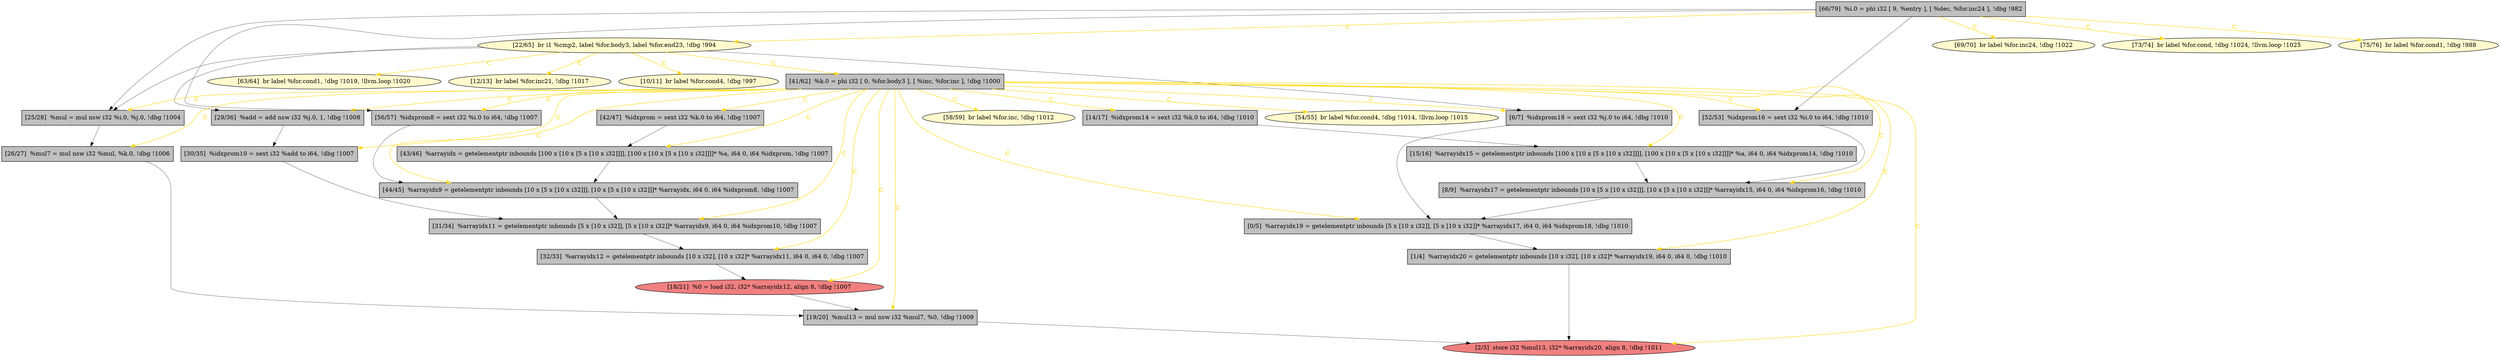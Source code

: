 
digraph G {


node458 [fillcolor=grey,label="[42/47]  %idxprom = sext i32 %k.0 to i64, !dbg !1007",shape=rectangle,style=filled ]
node457 [fillcolor=grey,label="[25/28]  %mul = mul nsw i32 %i.0, %j.0, !dbg !1004",shape=rectangle,style=filled ]
node456 [fillcolor=lemonchiffon,label="[63/64]  br label %for.cond1, !dbg !1019, !llvm.loop !1020",shape=ellipse,style=filled ]
node455 [fillcolor=lemonchiffon,label="[69/70]  br label %for.inc24, !dbg !1022",shape=ellipse,style=filled ]
node454 [fillcolor=grey,label="[19/20]  %mul13 = mul nsw i32 %mul7, %0, !dbg !1009",shape=rectangle,style=filled ]
node453 [fillcolor=grey,label="[14/17]  %idxprom14 = sext i32 %k.0 to i64, !dbg !1010",shape=rectangle,style=filled ]
node451 [fillcolor=lightcoral,label="[2/3]  store i32 %mul13, i32* %arrayidx20, align 8, !dbg !1011",shape=ellipse,style=filled ]
node450 [fillcolor=grey,label="[0/5]  %arrayidx19 = getelementptr inbounds [5 x [10 x i32]], [5 x [10 x i32]]* %arrayidx17, i64 0, i64 %idxprom18, !dbg !1010",shape=rectangle,style=filled ]
node448 [fillcolor=lemonchiffon,label="[22/65]  br i1 %cmp2, label %for.body3, label %for.end23, !dbg !994",shape=ellipse,style=filled ]
node449 [fillcolor=grey,label="[1/4]  %arrayidx20 = getelementptr inbounds [10 x i32], [10 x i32]* %arrayidx19, i64 0, i64 0, !dbg !1010",shape=rectangle,style=filled ]
node446 [fillcolor=grey,label="[15/16]  %arrayidx15 = getelementptr inbounds [100 x [10 x [5 x [10 x i32]]]], [100 x [10 x [5 x [10 x i32]]]]* %a, i64 0, i64 %idxprom14, !dbg !1010",shape=rectangle,style=filled ]
node437 [fillcolor=grey,label="[26/27]  %mul7 = mul nsw i32 %mul, %k.0, !dbg !1006",shape=rectangle,style=filled ]
node431 [fillcolor=grey,label="[44/45]  %arrayidx9 = getelementptr inbounds [10 x [5 x [10 x i32]]], [10 x [5 x [10 x i32]]]* %arrayidx, i64 0, i64 %idxprom8, !dbg !1007",shape=rectangle,style=filled ]
node452 [fillcolor=lemonchiffon,label="[12/13]  br label %for.inc21, !dbg !1017",shape=ellipse,style=filled ]
node444 [fillcolor=grey,label="[31/34]  %arrayidx11 = getelementptr inbounds [5 x [10 x i32]], [5 x [10 x i32]]* %arrayidx9, i64 0, i64 %idxprom10, !dbg !1007",shape=rectangle,style=filled ]
node433 [fillcolor=grey,label="[56/57]  %idxprom8 = sext i32 %i.0 to i64, !dbg !1007",shape=rectangle,style=filled ]
node443 [fillcolor=lightcoral,label="[18/21]  %0 = load i32, i32* %arrayidx12, align 8, !dbg !1007",shape=ellipse,style=filled ]
node428 [fillcolor=grey,label="[30/35]  %idxprom10 = sext i32 %add to i64, !dbg !1007",shape=rectangle,style=filled ]
node438 [fillcolor=grey,label="[43/46]  %arrayidx = getelementptr inbounds [100 x [10 x [5 x [10 x i32]]]], [100 x [10 x [5 x [10 x i32]]]]* %a, i64 0, i64 %idxprom, !dbg !1007",shape=rectangle,style=filled ]
node445 [fillcolor=lemonchiffon,label="[73/74]  br label %for.cond, !dbg !1024, !llvm.loop !1025",shape=ellipse,style=filled ]
node429 [fillcolor=grey,label="[32/33]  %arrayidx12 = getelementptr inbounds [10 x i32], [10 x i32]* %arrayidx11, i64 0, i64 0, !dbg !1007",shape=rectangle,style=filled ]
node432 [fillcolor=grey,label="[52/53]  %idxprom16 = sext i32 %i.0 to i64, !dbg !1010",shape=rectangle,style=filled ]
node434 [fillcolor=lemonchiffon,label="[58/59]  br label %for.inc, !dbg !1012",shape=ellipse,style=filled ]
node441 [fillcolor=lemonchiffon,label="[75/76]  br label %for.cond1, !dbg !988",shape=ellipse,style=filled ]
node430 [fillcolor=grey,label="[29/36]  %add = add nsw i32 %j.0, 1, !dbg !1008",shape=rectangle,style=filled ]
node435 [fillcolor=grey,label="[6/7]  %idxprom18 = sext i32 %j.0 to i64, !dbg !1010",shape=rectangle,style=filled ]
node436 [fillcolor=grey,label="[41/62]  %k.0 = phi i32 [ 0, %for.body3 ], [ %inc, %for.inc ], !dbg !1000",shape=rectangle,style=filled ]
node447 [fillcolor=grey,label="[66/79]  %i.0 = phi i32 [ 9, %entry ], [ %dec, %for.inc24 ], !dbg !982",shape=rectangle,style=filled ]
node439 [fillcolor=lemonchiffon,label="[54/55]  br label %for.cond4, !dbg !1014, !llvm.loop !1015",shape=ellipse,style=filled ]
node440 [fillcolor=grey,label="[8/9]  %arrayidx17 = getelementptr inbounds [10 x [5 x [10 x i32]]], [10 x [5 x [10 x i32]]]* %arrayidx15, i64 0, i64 %idxprom16, !dbg !1010",shape=rectangle,style=filled ]
node442 [fillcolor=lemonchiffon,label="[10/11]  br label %for.cond4, !dbg !997",shape=ellipse,style=filled ]

node436->node454 [style=solid,color=gold,label="C",penwidth=1.0,fontcolor=gold ]
node444->node429 [style=solid,color=black,label="",penwidth=0.5,fontcolor=black ]
node436->node457 [style=solid,color=gold,label="C",penwidth=1.0,fontcolor=gold ]
node436->node433 [style=solid,color=gold,label="C",penwidth=1.0,fontcolor=gold ]
node436->node428 [style=solid,color=gold,label="C",penwidth=1.0,fontcolor=gold ]
node428->node444 [style=solid,color=black,label="",penwidth=0.5,fontcolor=black ]
node436->node438 [style=solid,color=gold,label="C",penwidth=1.0,fontcolor=gold ]
node447->node457 [style=solid,color=black,label="",penwidth=0.5,fontcolor=black ]
node436->node449 [style=solid,color=gold,label="C",penwidth=1.0,fontcolor=gold ]
node447->node441 [style=solid,color=gold,label="C",penwidth=1.0,fontcolor=gold ]
node447->node433 [style=solid,color=black,label="",penwidth=0.5,fontcolor=black ]
node447->node432 [style=solid,color=black,label="",penwidth=0.5,fontcolor=black ]
node436->node431 [style=solid,color=gold,label="C",penwidth=1.0,fontcolor=gold ]
node454->node451 [style=solid,color=black,label="",penwidth=0.5,fontcolor=black ]
node448->node457 [style=solid,color=black,label="",penwidth=0.5,fontcolor=black ]
node448->node436 [style=solid,color=gold,label="C",penwidth=1.0,fontcolor=gold ]
node436->node451 [style=solid,color=gold,label="C",penwidth=1.0,fontcolor=gold ]
node447->node448 [style=solid,color=gold,label="C",penwidth=1.0,fontcolor=gold ]
node436->node453 [style=solid,color=gold,label="C",penwidth=1.0,fontcolor=gold ]
node436->node437 [style=solid,color=gold,label="C",penwidth=1.0,fontcolor=gold ]
node448->node452 [style=solid,color=gold,label="C",penwidth=1.0,fontcolor=gold ]
node436->node443 [style=solid,color=gold,label="C",penwidth=1.0,fontcolor=gold ]
node448->node435 [style=solid,color=black,label="",penwidth=0.5,fontcolor=black ]
node436->node435 [style=solid,color=gold,label="C",penwidth=1.0,fontcolor=gold ]
node436->node446 [style=solid,color=gold,label="C",penwidth=1.0,fontcolor=gold ]
node429->node443 [style=solid,color=black,label="",penwidth=0.5,fontcolor=black ]
node433->node431 [style=solid,color=black,label="",penwidth=0.5,fontcolor=black ]
node438->node431 [style=solid,color=black,label="",penwidth=0.5,fontcolor=black ]
node443->node454 [style=solid,color=black,label="",penwidth=0.5,fontcolor=black ]
node436->node432 [style=solid,color=gold,label="C",penwidth=1.0,fontcolor=gold ]
node453->node446 [style=solid,color=black,label="",penwidth=0.5,fontcolor=black ]
node436->node430 [style=solid,color=gold,label="C",penwidth=1.0,fontcolor=gold ]
node436->node450 [style=solid,color=gold,label="C",penwidth=1.0,fontcolor=gold ]
node431->node444 [style=solid,color=black,label="",penwidth=0.5,fontcolor=black ]
node457->node437 [style=solid,color=black,label="",penwidth=0.5,fontcolor=black ]
node432->node440 [style=solid,color=black,label="",penwidth=0.5,fontcolor=black ]
node447->node455 [style=solid,color=gold,label="C",penwidth=1.0,fontcolor=gold ]
node440->node450 [style=solid,color=black,label="",penwidth=0.5,fontcolor=black ]
node436->node440 [style=solid,color=gold,label="C",penwidth=1.0,fontcolor=gold ]
node430->node428 [style=solid,color=black,label="",penwidth=0.5,fontcolor=black ]
node436->node439 [style=solid,color=gold,label="C",penwidth=1.0,fontcolor=gold ]
node436->node444 [style=solid,color=gold,label="C",penwidth=1.0,fontcolor=gold ]
node436->node429 [style=solid,color=gold,label="C",penwidth=1.0,fontcolor=gold ]
node448->node456 [style=solid,color=gold,label="C",penwidth=1.0,fontcolor=gold ]
node447->node445 [style=solid,color=gold,label="C",penwidth=1.0,fontcolor=gold ]
node436->node434 [style=solid,color=gold,label="C",penwidth=1.0,fontcolor=gold ]
node446->node440 [style=solid,color=black,label="",penwidth=0.5,fontcolor=black ]
node458->node438 [style=solid,color=black,label="",penwidth=0.5,fontcolor=black ]
node450->node449 [style=solid,color=black,label="",penwidth=0.5,fontcolor=black ]
node449->node451 [style=solid,color=black,label="",penwidth=0.5,fontcolor=black ]
node436->node458 [style=solid,color=gold,label="C",penwidth=1.0,fontcolor=gold ]
node448->node442 [style=solid,color=gold,label="C",penwidth=1.0,fontcolor=gold ]
node435->node450 [style=solid,color=black,label="",penwidth=0.5,fontcolor=black ]
node448->node430 [style=solid,color=black,label="",penwidth=0.5,fontcolor=black ]
node437->node454 [style=solid,color=black,label="",penwidth=0.5,fontcolor=black ]


}
